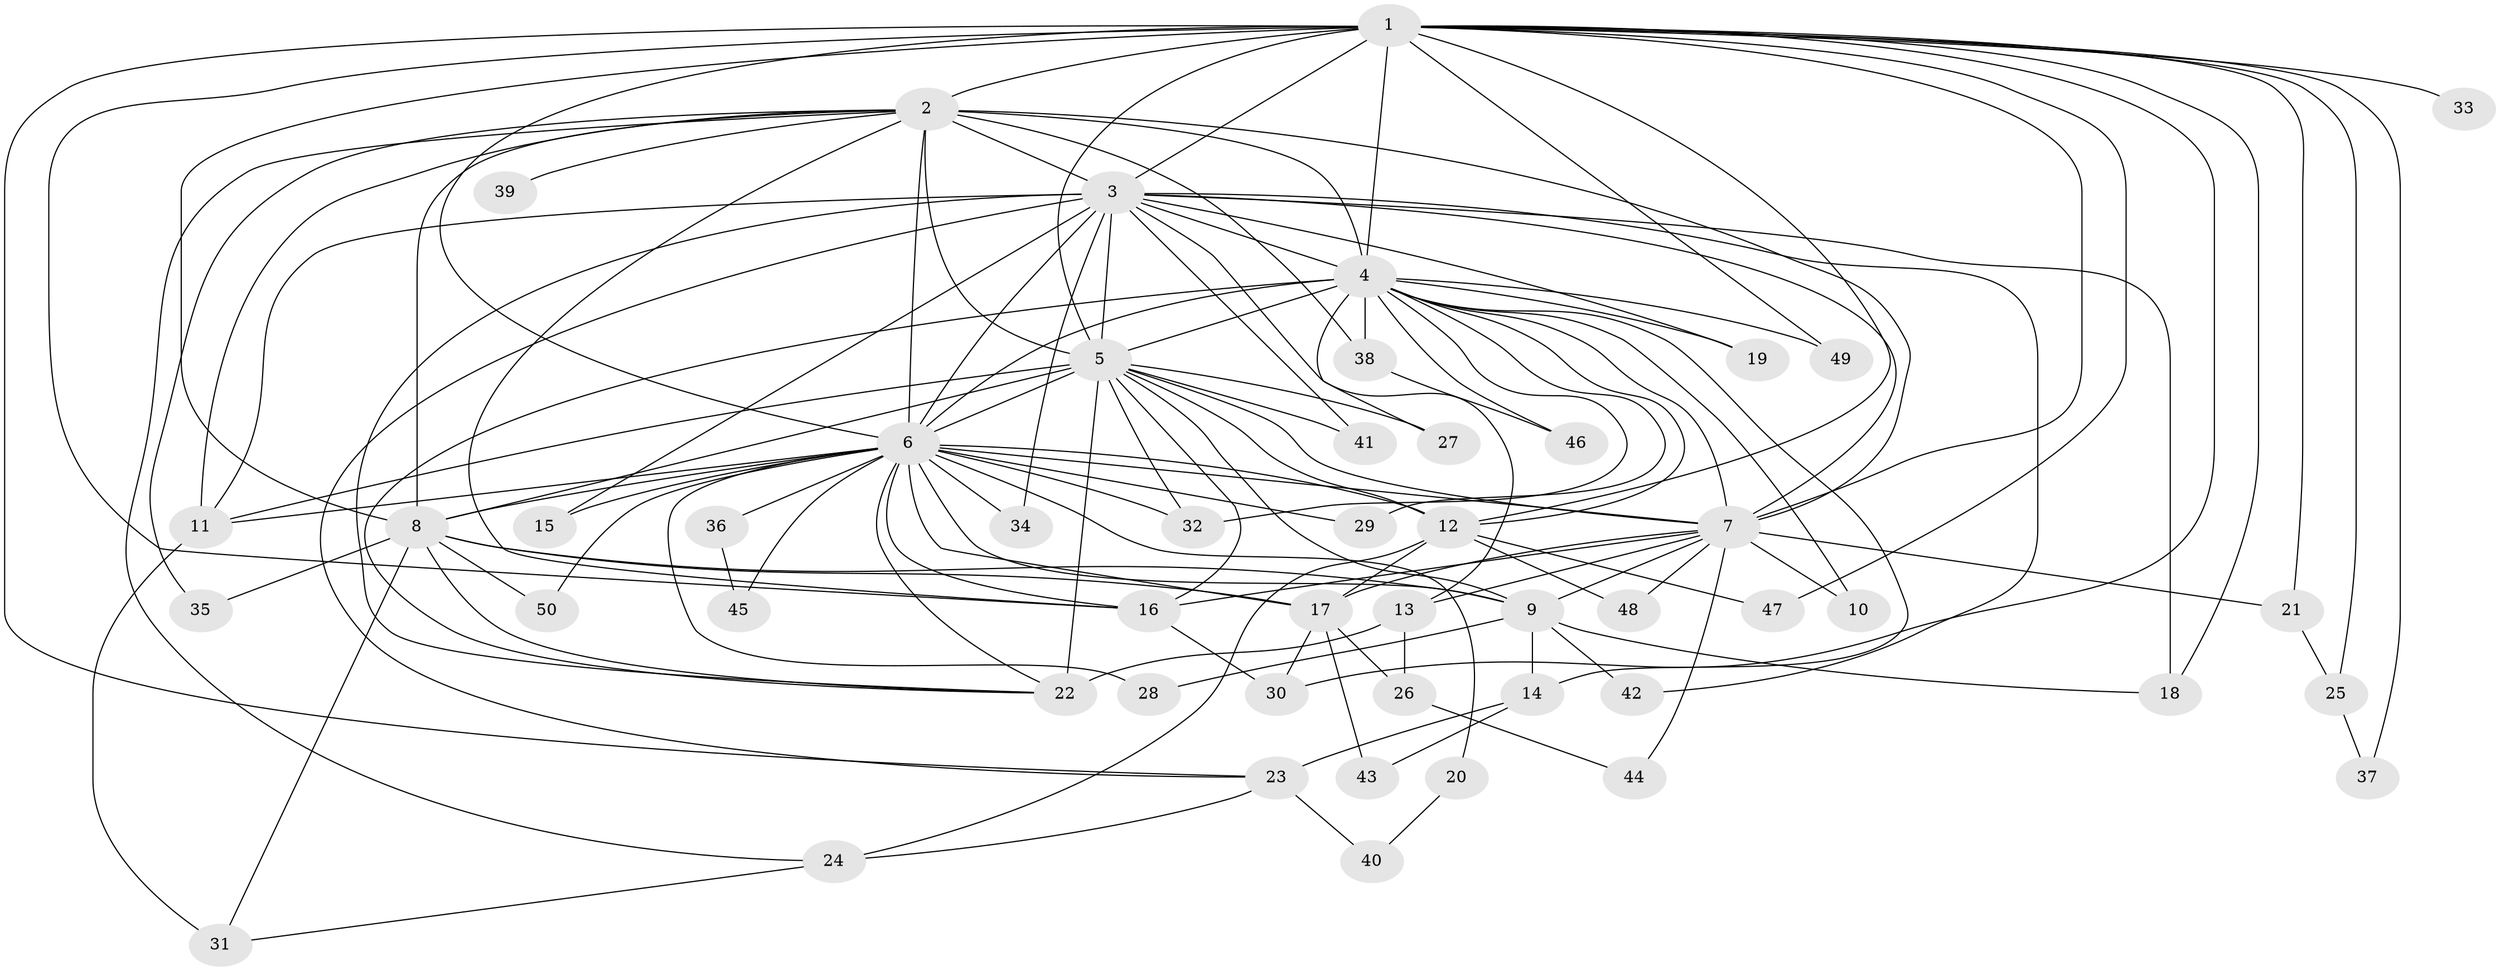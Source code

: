 // original degree distribution, {24: 0.01, 16: 0.01, 20: 0.02, 15: 0.01, 18: 0.02, 21: 0.01, 33: 0.01, 25: 0.01, 2: 0.53, 3: 0.23, 6: 0.02, 4: 0.09, 7: 0.01, 5: 0.02}
// Generated by graph-tools (version 1.1) at 2025/34/03/09/25 02:34:47]
// undirected, 50 vertices, 126 edges
graph export_dot {
graph [start="1"]
  node [color=gray90,style=filled];
  1;
  2;
  3;
  4;
  5;
  6;
  7;
  8;
  9;
  10;
  11;
  12;
  13;
  14;
  15;
  16;
  17;
  18;
  19;
  20;
  21;
  22;
  23;
  24;
  25;
  26;
  27;
  28;
  29;
  30;
  31;
  32;
  33;
  34;
  35;
  36;
  37;
  38;
  39;
  40;
  41;
  42;
  43;
  44;
  45;
  46;
  47;
  48;
  49;
  50;
  1 -- 2 [weight=2.0];
  1 -- 3 [weight=2.0];
  1 -- 4 [weight=2.0];
  1 -- 5 [weight=2.0];
  1 -- 6 [weight=1.0];
  1 -- 7 [weight=2.0];
  1 -- 8 [weight=1.0];
  1 -- 12 [weight=1.0];
  1 -- 16 [weight=1.0];
  1 -- 18 [weight=1.0];
  1 -- 21 [weight=1.0];
  1 -- 23 [weight=1.0];
  1 -- 25 [weight=1.0];
  1 -- 30 [weight=1.0];
  1 -- 33 [weight=1.0];
  1 -- 37 [weight=1.0];
  1 -- 47 [weight=1.0];
  1 -- 49 [weight=1.0];
  2 -- 3 [weight=9.0];
  2 -- 4 [weight=2.0];
  2 -- 5 [weight=2.0];
  2 -- 6 [weight=3.0];
  2 -- 7 [weight=1.0];
  2 -- 8 [weight=3.0];
  2 -- 11 [weight=1.0];
  2 -- 16 [weight=1.0];
  2 -- 24 [weight=1.0];
  2 -- 35 [weight=1.0];
  2 -- 38 [weight=1.0];
  2 -- 39 [weight=1.0];
  3 -- 4 [weight=4.0];
  3 -- 5 [weight=4.0];
  3 -- 6 [weight=2.0];
  3 -- 7 [weight=2.0];
  3 -- 11 [weight=1.0];
  3 -- 13 [weight=1.0];
  3 -- 15 [weight=1.0];
  3 -- 18 [weight=1.0];
  3 -- 19 [weight=1.0];
  3 -- 22 [weight=1.0];
  3 -- 23 [weight=1.0];
  3 -- 34 [weight=1.0];
  3 -- 41 [weight=1.0];
  3 -- 42 [weight=1.0];
  4 -- 5 [weight=4.0];
  4 -- 6 [weight=2.0];
  4 -- 7 [weight=3.0];
  4 -- 10 [weight=1.0];
  4 -- 12 [weight=1.0];
  4 -- 14 [weight=1.0];
  4 -- 19 [weight=1.0];
  4 -- 22 [weight=1.0];
  4 -- 27 [weight=2.0];
  4 -- 29 [weight=1.0];
  4 -- 32 [weight=1.0];
  4 -- 38 [weight=1.0];
  4 -- 46 [weight=1.0];
  4 -- 49 [weight=1.0];
  5 -- 6 [weight=2.0];
  5 -- 7 [weight=2.0];
  5 -- 8 [weight=8.0];
  5 -- 9 [weight=1.0];
  5 -- 11 [weight=2.0];
  5 -- 12 [weight=1.0];
  5 -- 16 [weight=1.0];
  5 -- 22 [weight=9.0];
  5 -- 27 [weight=1.0];
  5 -- 32 [weight=1.0];
  5 -- 41 [weight=2.0];
  6 -- 7 [weight=2.0];
  6 -- 8 [weight=1.0];
  6 -- 9 [weight=1.0];
  6 -- 11 [weight=1.0];
  6 -- 12 [weight=1.0];
  6 -- 15 [weight=2.0];
  6 -- 16 [weight=1.0];
  6 -- 17 [weight=1.0];
  6 -- 20 [weight=1.0];
  6 -- 22 [weight=2.0];
  6 -- 28 [weight=1.0];
  6 -- 29 [weight=1.0];
  6 -- 32 [weight=1.0];
  6 -- 34 [weight=1.0];
  6 -- 36 [weight=1.0];
  6 -- 45 [weight=1.0];
  6 -- 50 [weight=1.0];
  7 -- 9 [weight=1.0];
  7 -- 10 [weight=1.0];
  7 -- 13 [weight=1.0];
  7 -- 16 [weight=1.0];
  7 -- 17 [weight=1.0];
  7 -- 21 [weight=1.0];
  7 -- 44 [weight=1.0];
  7 -- 48 [weight=1.0];
  8 -- 9 [weight=1.0];
  8 -- 17 [weight=1.0];
  8 -- 22 [weight=3.0];
  8 -- 31 [weight=1.0];
  8 -- 35 [weight=1.0];
  8 -- 50 [weight=1.0];
  9 -- 14 [weight=2.0];
  9 -- 18 [weight=1.0];
  9 -- 28 [weight=1.0];
  9 -- 42 [weight=1.0];
  11 -- 31 [weight=1.0];
  12 -- 17 [weight=1.0];
  12 -- 24 [weight=1.0];
  12 -- 47 [weight=1.0];
  12 -- 48 [weight=1.0];
  13 -- 22 [weight=1.0];
  13 -- 26 [weight=1.0];
  14 -- 23 [weight=1.0];
  14 -- 43 [weight=1.0];
  16 -- 30 [weight=1.0];
  17 -- 26 [weight=1.0];
  17 -- 30 [weight=1.0];
  17 -- 43 [weight=1.0];
  20 -- 40 [weight=1.0];
  21 -- 25 [weight=1.0];
  23 -- 24 [weight=1.0];
  23 -- 40 [weight=1.0];
  24 -- 31 [weight=1.0];
  25 -- 37 [weight=1.0];
  26 -- 44 [weight=1.0];
  36 -- 45 [weight=1.0];
  38 -- 46 [weight=1.0];
}
